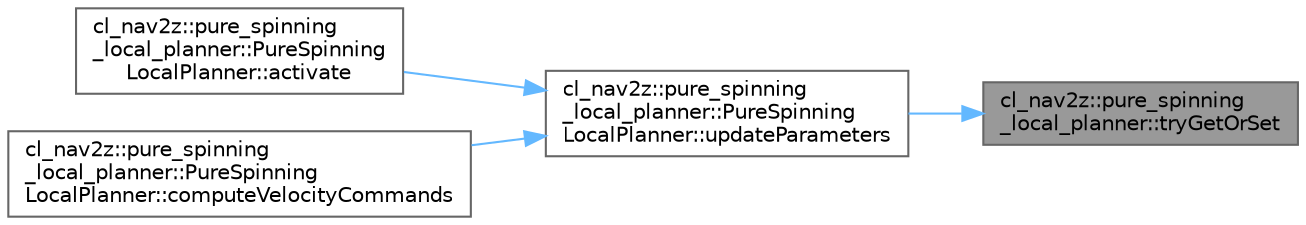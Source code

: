 digraph "cl_nav2z::pure_spinning_local_planner::tryGetOrSet"
{
 // LATEX_PDF_SIZE
  bgcolor="transparent";
  edge [fontname=Helvetica,fontsize=10,labelfontname=Helvetica,labelfontsize=10];
  node [fontname=Helvetica,fontsize=10,shape=box,height=0.2,width=0.4];
  rankdir="RL";
  Node1 [label="cl_nav2z::pure_spinning\l_local_planner::tryGetOrSet",height=0.2,width=0.4,color="gray40", fillcolor="grey60", style="filled", fontcolor="black",tooltip=" "];
  Node1 -> Node2 [dir="back",color="steelblue1",style="solid"];
  Node2 [label="cl_nav2z::pure_spinning\l_local_planner::PureSpinning\lLocalPlanner::updateParameters",height=0.2,width=0.4,color="grey40", fillcolor="white", style="filled",URL="$classcl__nav2z_1_1pure__spinning__local__planner_1_1PureSpinningLocalPlanner.html#a98edf2ca12cd81634c54e3fe84254a82",tooltip=" "];
  Node2 -> Node3 [dir="back",color="steelblue1",style="solid"];
  Node3 [label="cl_nav2z::pure_spinning\l_local_planner::PureSpinning\lLocalPlanner::activate",height=0.2,width=0.4,color="grey40", fillcolor="white", style="filled",URL="$classcl__nav2z_1_1pure__spinning__local__planner_1_1PureSpinningLocalPlanner.html#a7f6401bcd4f147569252854cc6a2ca40",tooltip=" "];
  Node2 -> Node4 [dir="back",color="steelblue1",style="solid"];
  Node4 [label="cl_nav2z::pure_spinning\l_local_planner::PureSpinning\lLocalPlanner::computeVelocityCommands",height=0.2,width=0.4,color="grey40", fillcolor="white", style="filled",URL="$classcl__nav2z_1_1pure__spinning__local__planner_1_1PureSpinningLocalPlanner.html#a9c925ab28a4ef04a306dc83da681cb22",tooltip="nav2_core computeVelocityCommands - calculates the best command given the current pose and velocity"];
}

